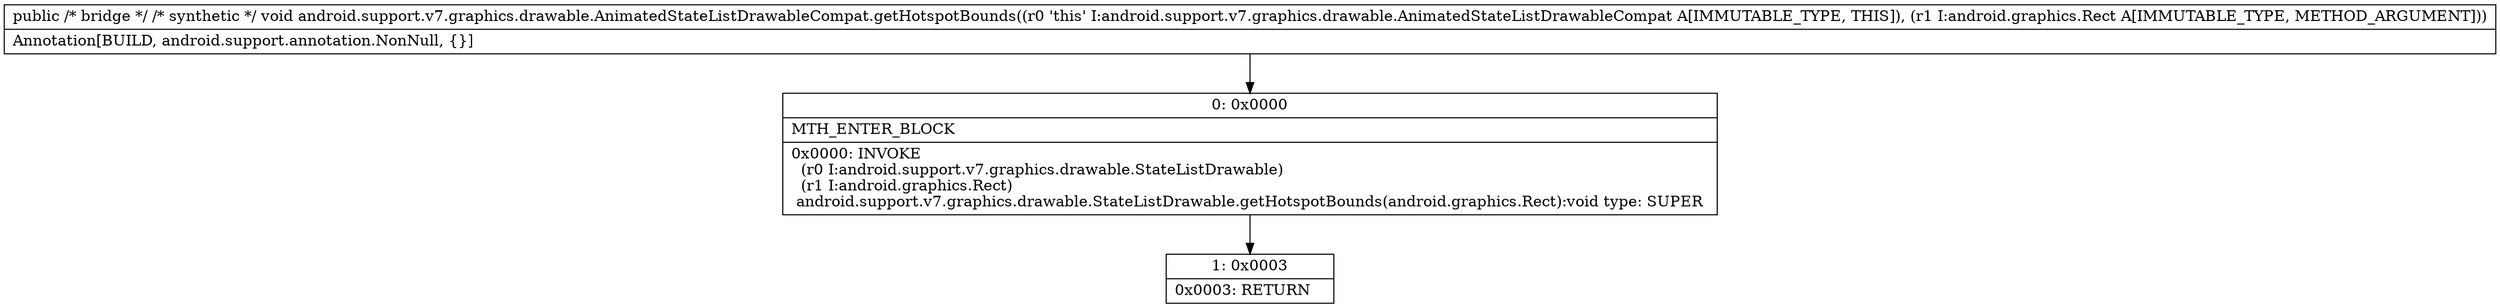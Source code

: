 digraph "CFG forandroid.support.v7.graphics.drawable.AnimatedStateListDrawableCompat.getHotspotBounds(Landroid\/graphics\/Rect;)V" {
Node_0 [shape=record,label="{0\:\ 0x0000|MTH_ENTER_BLOCK\l|0x0000: INVOKE  \l  (r0 I:android.support.v7.graphics.drawable.StateListDrawable)\l  (r1 I:android.graphics.Rect)\l android.support.v7.graphics.drawable.StateListDrawable.getHotspotBounds(android.graphics.Rect):void type: SUPER \l}"];
Node_1 [shape=record,label="{1\:\ 0x0003|0x0003: RETURN   \l}"];
MethodNode[shape=record,label="{public \/* bridge *\/ \/* synthetic *\/ void android.support.v7.graphics.drawable.AnimatedStateListDrawableCompat.getHotspotBounds((r0 'this' I:android.support.v7.graphics.drawable.AnimatedStateListDrawableCompat A[IMMUTABLE_TYPE, THIS]), (r1 I:android.graphics.Rect A[IMMUTABLE_TYPE, METHOD_ARGUMENT]))  | Annotation[BUILD, android.support.annotation.NonNull, \{\}]\l}"];
MethodNode -> Node_0;
Node_0 -> Node_1;
}

